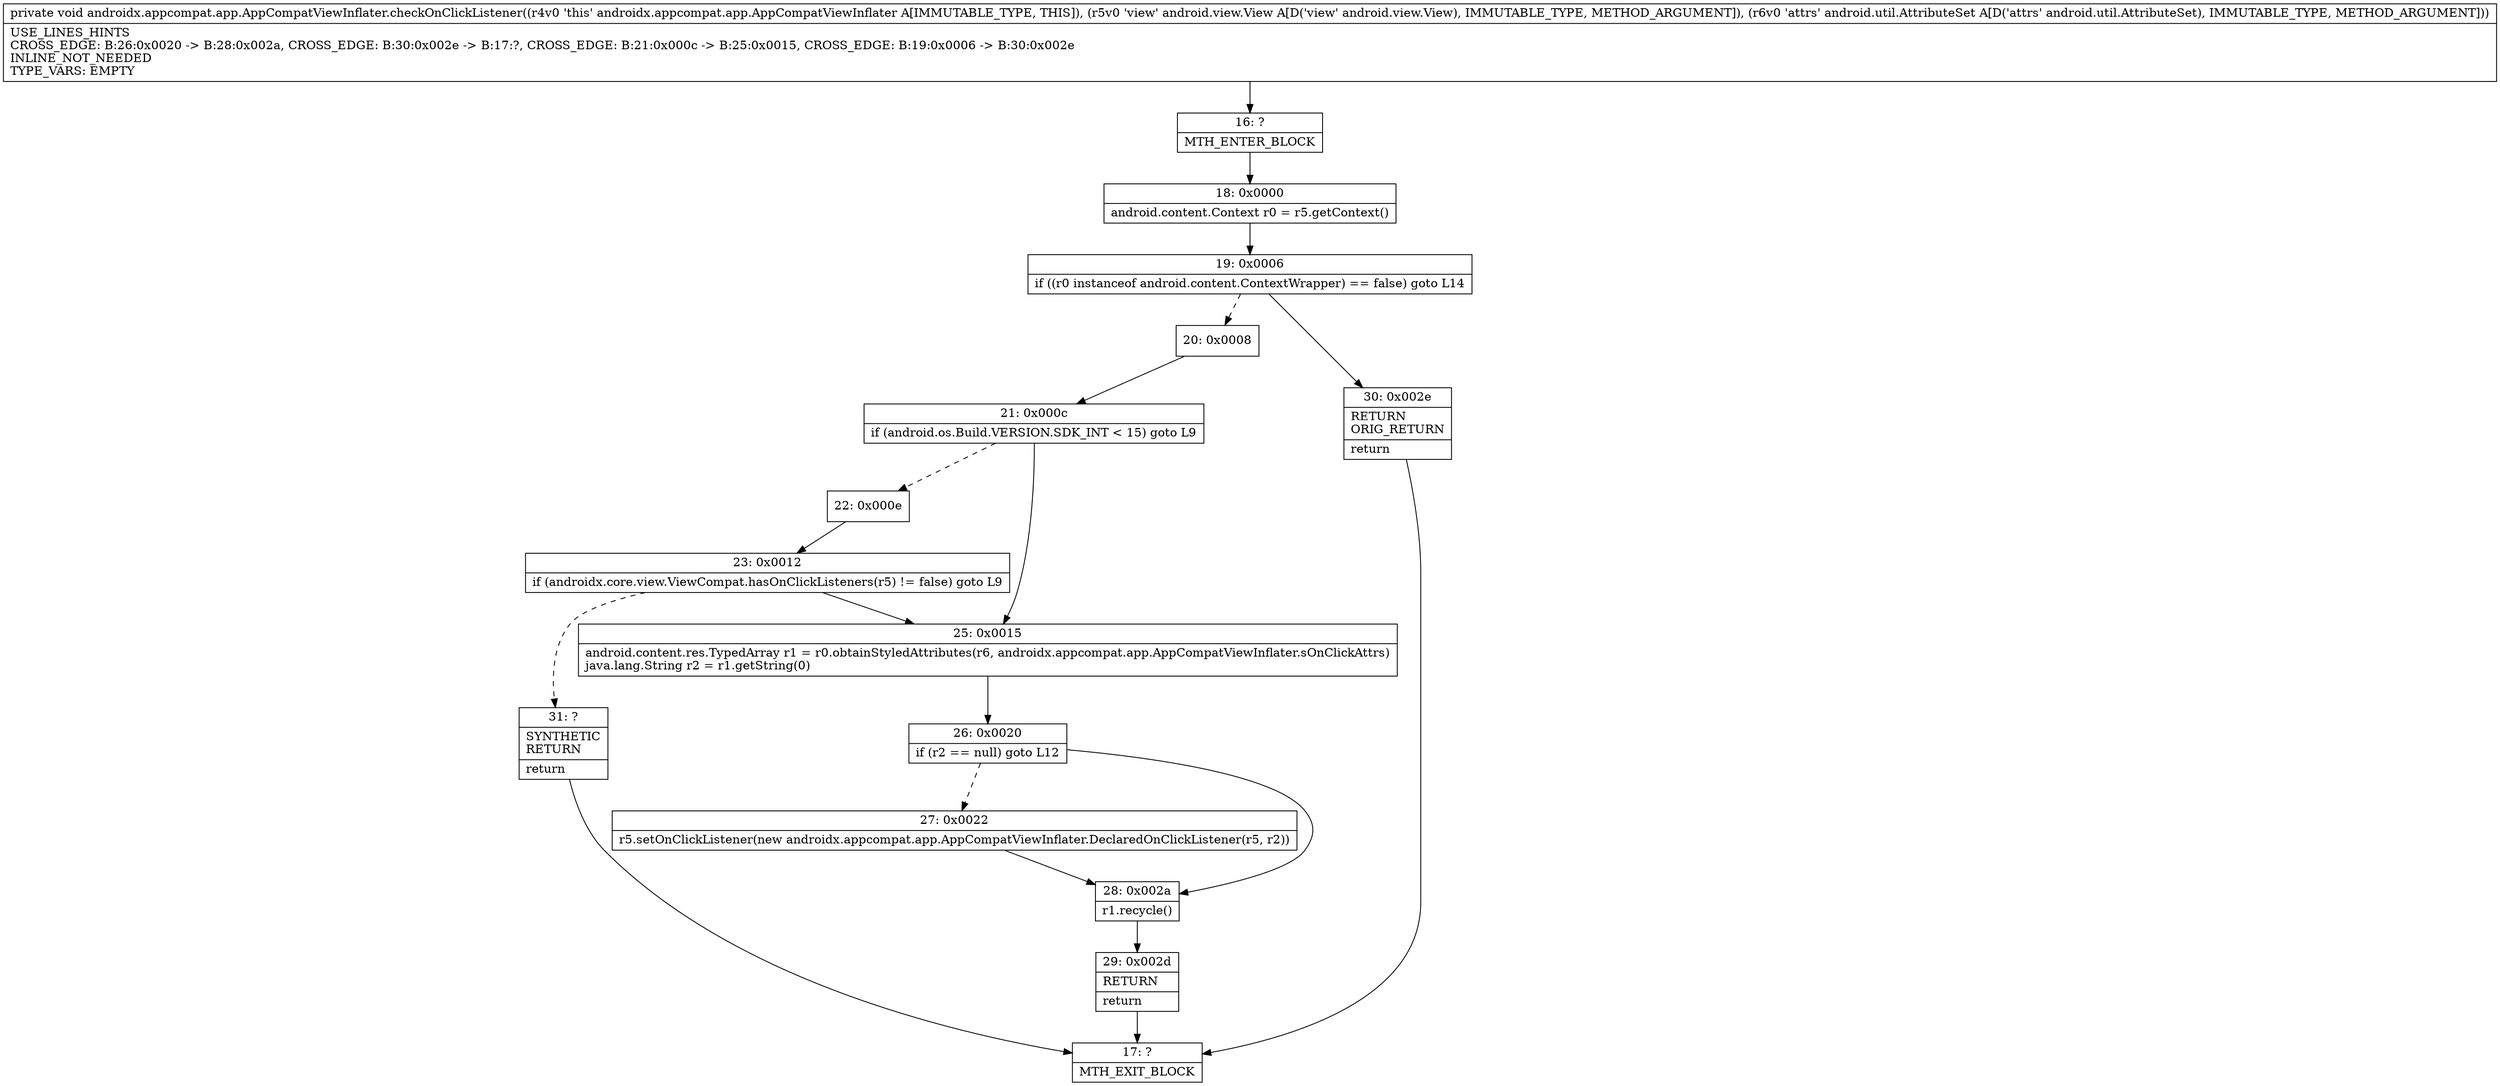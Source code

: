 digraph "CFG forandroidx.appcompat.app.AppCompatViewInflater.checkOnClickListener(Landroid\/view\/View;Landroid\/util\/AttributeSet;)V" {
Node_16 [shape=record,label="{16\:\ ?|MTH_ENTER_BLOCK\l}"];
Node_18 [shape=record,label="{18\:\ 0x0000|android.content.Context r0 = r5.getContext()\l}"];
Node_19 [shape=record,label="{19\:\ 0x0006|if ((r0 instanceof android.content.ContextWrapper) == false) goto L14\l}"];
Node_20 [shape=record,label="{20\:\ 0x0008}"];
Node_21 [shape=record,label="{21\:\ 0x000c|if (android.os.Build.VERSION.SDK_INT \< 15) goto L9\l}"];
Node_22 [shape=record,label="{22\:\ 0x000e}"];
Node_23 [shape=record,label="{23\:\ 0x0012|if (androidx.core.view.ViewCompat.hasOnClickListeners(r5) != false) goto L9\l}"];
Node_31 [shape=record,label="{31\:\ ?|SYNTHETIC\lRETURN\l|return\l}"];
Node_17 [shape=record,label="{17\:\ ?|MTH_EXIT_BLOCK\l}"];
Node_25 [shape=record,label="{25\:\ 0x0015|android.content.res.TypedArray r1 = r0.obtainStyledAttributes(r6, androidx.appcompat.app.AppCompatViewInflater.sOnClickAttrs)\ljava.lang.String r2 = r1.getString(0)\l}"];
Node_26 [shape=record,label="{26\:\ 0x0020|if (r2 == null) goto L12\l}"];
Node_27 [shape=record,label="{27\:\ 0x0022|r5.setOnClickListener(new androidx.appcompat.app.AppCompatViewInflater.DeclaredOnClickListener(r5, r2))\l}"];
Node_28 [shape=record,label="{28\:\ 0x002a|r1.recycle()\l}"];
Node_29 [shape=record,label="{29\:\ 0x002d|RETURN\l|return\l}"];
Node_30 [shape=record,label="{30\:\ 0x002e|RETURN\lORIG_RETURN\l|return\l}"];
MethodNode[shape=record,label="{private void androidx.appcompat.app.AppCompatViewInflater.checkOnClickListener((r4v0 'this' androidx.appcompat.app.AppCompatViewInflater A[IMMUTABLE_TYPE, THIS]), (r5v0 'view' android.view.View A[D('view' android.view.View), IMMUTABLE_TYPE, METHOD_ARGUMENT]), (r6v0 'attrs' android.util.AttributeSet A[D('attrs' android.util.AttributeSet), IMMUTABLE_TYPE, METHOD_ARGUMENT]))  | USE_LINES_HINTS\lCROSS_EDGE: B:26:0x0020 \-\> B:28:0x002a, CROSS_EDGE: B:30:0x002e \-\> B:17:?, CROSS_EDGE: B:21:0x000c \-\> B:25:0x0015, CROSS_EDGE: B:19:0x0006 \-\> B:30:0x002e\lINLINE_NOT_NEEDED\lTYPE_VARS: EMPTY\l}"];
MethodNode -> Node_16;Node_16 -> Node_18;
Node_18 -> Node_19;
Node_19 -> Node_20[style=dashed];
Node_19 -> Node_30;
Node_20 -> Node_21;
Node_21 -> Node_22[style=dashed];
Node_21 -> Node_25;
Node_22 -> Node_23;
Node_23 -> Node_25;
Node_23 -> Node_31[style=dashed];
Node_31 -> Node_17;
Node_25 -> Node_26;
Node_26 -> Node_27[style=dashed];
Node_26 -> Node_28;
Node_27 -> Node_28;
Node_28 -> Node_29;
Node_29 -> Node_17;
Node_30 -> Node_17;
}

